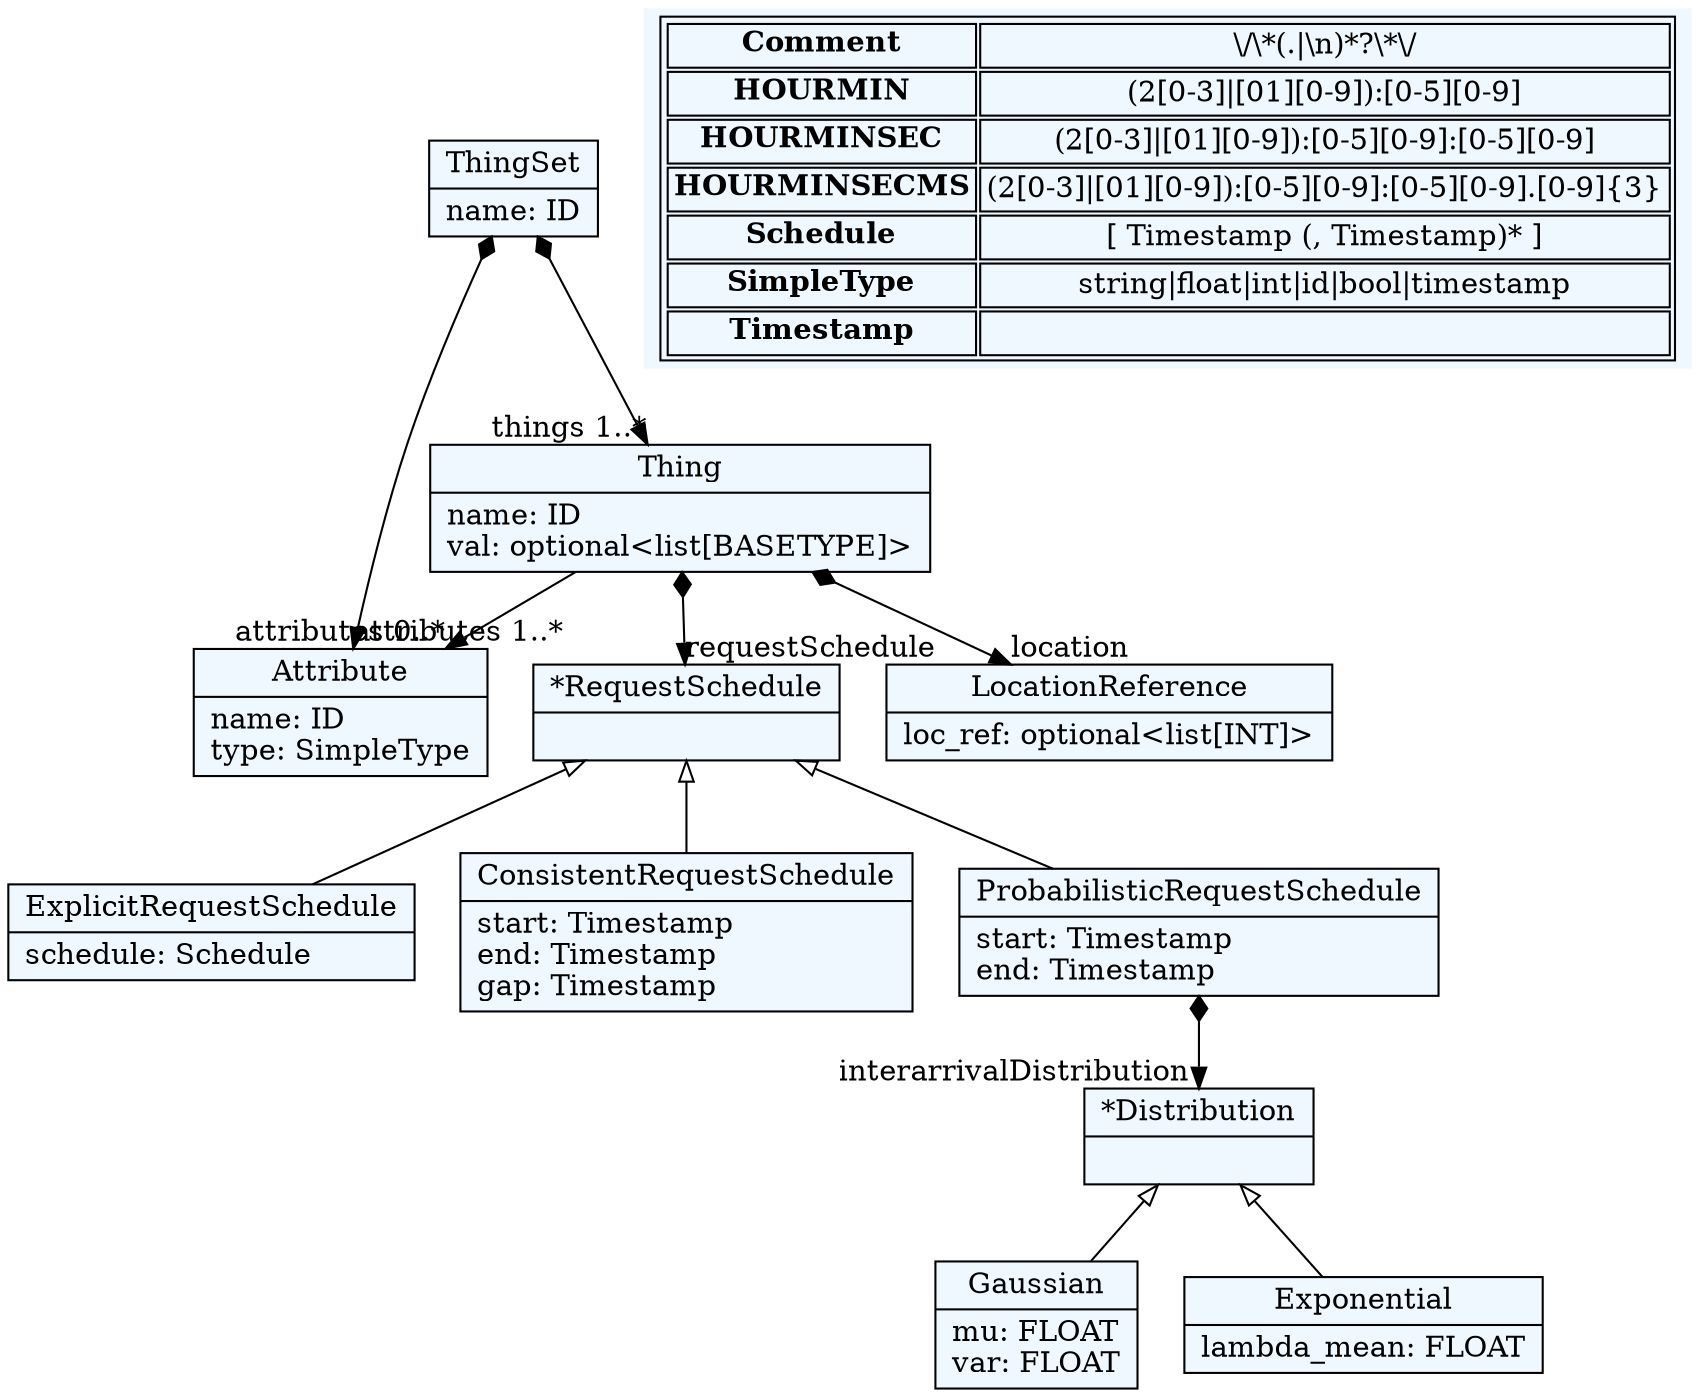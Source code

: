 
    digraph textX {
    fontname = "Bitstream Vera Sans"
    fontsize = 8
    node[
        shape=record,
        style=filled,
        fillcolor=aliceblue
    ]
    nodesep = 0.3
    edge[dir=black,arrowtail=empty]


2481600201064[ label="{ThingSet|name: ID\l}"]

2481600186904[ label="{Attribute|name: ID\ltype: SimpleType\l}"]

2481600194456[ label="{Thing|name: ID\lval: optional\<list[BASETYPE]\>\l}"]

2481600202952[ label="{*RequestSchedule|}"]

2481600203896[ label="{*Distribution|}"]

2481600219000[ label="{Gaussian|mu: FLOAT\lvar: FLOAT\l}"]

2481600206728[ label="{Exponential|lambda_mean: FLOAT\l}"]

2481599973560[ label="{ExplicitRequestSchedule|schedule: Schedule\l}"]

2481599979224[ label="{ConsistentRequestSchedule|start: Timestamp\lend: Timestamp\lgap: Timestamp\l}"]

2481599980168[ label="{ProbabilisticRequestSchedule|start: Timestamp\lend: Timestamp\l}"]

2481599974504[ label="{LocationReference|loc_ref: optional\<list[INT]\>\l}"]



2481600201064 -> 2481600186904[arrowtail=diamond, dir=both, headlabel="attributes 1..*"]
2481600201064 -> 2481600194456[arrowtail=diamond, dir=both, headlabel="things 1..*"]
2481600194456 -> 2481600202952[arrowtail=diamond, dir=both, headlabel="requestSchedule "]
2481600194456 -> 2481599974504[arrowtail=diamond, dir=both, headlabel="location "]
2481600194456 -> 2481600186904[headlabel="attributes 0..*"]
2481600202952 -> 2481599973560 [dir=back]
2481600202952 -> 2481599979224 [dir=back]
2481600202952 -> 2481599980168 [dir=back]
2481600203896 -> 2481600219000 [dir=back]
2481600203896 -> 2481600206728 [dir=back]
2481599980168 -> 2481600203896[arrowtail=diamond, dir=both, headlabel="interarrivalDistribution "]
match_rules [ shape=plaintext, label=< <table>
	<tr>
		<td><b>Comment</b></td><td>\/\*(.|\n)*?\*\/</td>
	</tr>
	<tr>
		<td><b>HOURMIN</b></td><td>(2[0-3]|[01][0-9]):[0-5][0-9]</td>
	</tr>
	<tr>
		<td><b>HOURMINSEC</b></td><td>(2[0-3]|[01][0-9]):[0-5][0-9]:[0-5][0-9]</td>
	</tr>
	<tr>
		<td><b>HOURMINSECMS</b></td><td>(2[0-3]|[01][0-9]):[0-5][0-9]:[0-5][0-9].[0-9]{3}</td>
	</tr>
	<tr>
		<td><b>Schedule</b></td><td>[ Timestamp (, Timestamp)* ]</td>
	</tr>
	<tr>
		<td><b>SimpleType</b></td><td>string|float|int|id|bool|timestamp</td>
	</tr>
	<tr>
		<td><b>Timestamp</b></td><td></td>
	</tr>
</table> >]


}
